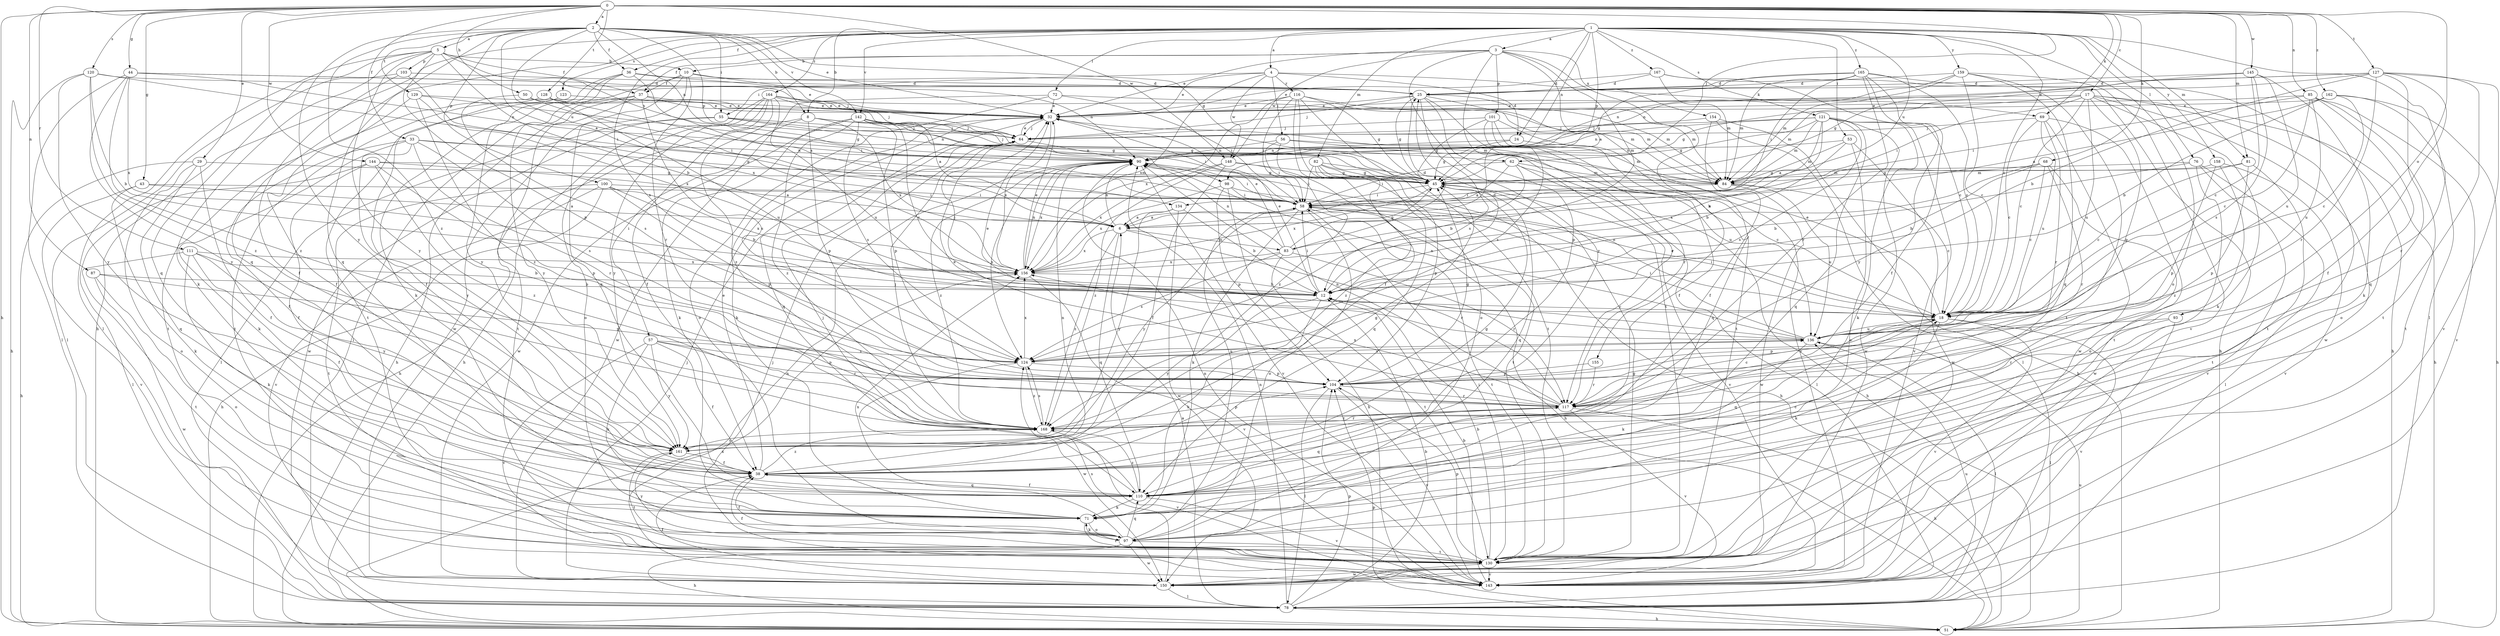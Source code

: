 strict digraph  {
0;
1;
2;
3;
4;
5;
6;
8;
10;
12;
17;
18;
24;
25;
29;
32;
33;
36;
37;
38;
43;
44;
45;
50;
51;
53;
55;
56;
57;
58;
62;
64;
68;
69;
71;
72;
76;
78;
81;
82;
83;
84;
85;
87;
90;
93;
97;
98;
100;
101;
103;
104;
110;
111;
116;
117;
120;
121;
123;
124;
127;
128;
129;
130;
134;
136;
142;
143;
144;
145;
148;
150;
154;
155;
156;
158;
159;
161;
162;
164;
165;
167;
168;
0 -> 2  [label=a];
0 -> 17  [label=c];
0 -> 29  [label=e];
0 -> 33  [label=f];
0 -> 43  [label=g];
0 -> 44  [label=g];
0 -> 50  [label=h];
0 -> 51  [label=h];
0 -> 62  [label=j];
0 -> 68  [label=k];
0 -> 69  [label=k];
0 -> 81  [label=m];
0 -> 85  [label=n];
0 -> 87  [label=n];
0 -> 93  [label=o];
0 -> 111  [label=r];
0 -> 120  [label=s];
0 -> 127  [label=t];
0 -> 128  [label=t];
0 -> 144  [label=w];
0 -> 145  [label=w];
0 -> 148  [label=w];
0 -> 162  [label=z];
1 -> 3  [label=a];
1 -> 4  [label=a];
1 -> 8  [label=b];
1 -> 18  [label=c];
1 -> 24  [label=d];
1 -> 36  [label=f];
1 -> 51  [label=h];
1 -> 53  [label=i];
1 -> 72  [label=l];
1 -> 76  [label=l];
1 -> 78  [label=l];
1 -> 81  [label=m];
1 -> 82  [label=m];
1 -> 90  [label=n];
1 -> 97  [label=o];
1 -> 98  [label=p];
1 -> 110  [label=q];
1 -> 121  [label=s];
1 -> 123  [label=s];
1 -> 124  [label=s];
1 -> 134  [label=u];
1 -> 142  [label=v];
1 -> 158  [label=y];
1 -> 159  [label=y];
1 -> 164  [label=z];
1 -> 165  [label=z];
1 -> 167  [label=z];
2 -> 5  [label=a];
2 -> 6  [label=a];
2 -> 8  [label=b];
2 -> 32  [label=e];
2 -> 36  [label=f];
2 -> 45  [label=g];
2 -> 55  [label=i];
2 -> 90  [label=n];
2 -> 98  [label=p];
2 -> 100  [label=p];
2 -> 110  [label=q];
2 -> 129  [label=t];
2 -> 134  [label=u];
2 -> 142  [label=v];
2 -> 161  [label=y];
2 -> 168  [label=z];
3 -> 6  [label=a];
3 -> 10  [label=b];
3 -> 32  [label=e];
3 -> 37  [label=f];
3 -> 83  [label=m];
3 -> 101  [label=p];
3 -> 130  [label=t];
3 -> 148  [label=w];
3 -> 154  [label=x];
3 -> 155  [label=x];
3 -> 161  [label=y];
4 -> 24  [label=d];
4 -> 32  [label=e];
4 -> 55  [label=i];
4 -> 56  [label=i];
4 -> 69  [label=k];
4 -> 116  [label=r];
4 -> 148  [label=w];
4 -> 156  [label=x];
5 -> 10  [label=b];
5 -> 12  [label=b];
5 -> 37  [label=f];
5 -> 71  [label=k];
5 -> 78  [label=l];
5 -> 90  [label=n];
5 -> 103  [label=p];
5 -> 104  [label=p];
5 -> 110  [label=q];
5 -> 161  [label=y];
6 -> 83  [label=m];
6 -> 90  [label=n];
6 -> 110  [label=q];
6 -> 117  [label=r];
6 -> 156  [label=x];
6 -> 168  [label=z];
8 -> 51  [label=h];
8 -> 57  [label=i];
8 -> 58  [label=i];
8 -> 62  [label=j];
8 -> 64  [label=j];
8 -> 104  [label=p];
8 -> 156  [label=x];
10 -> 25  [label=d];
10 -> 37  [label=f];
10 -> 78  [label=l];
10 -> 90  [label=n];
10 -> 110  [label=q];
10 -> 117  [label=r];
10 -> 150  [label=w];
12 -> 18  [label=c];
12 -> 25  [label=d];
12 -> 32  [label=e];
12 -> 58  [label=i];
12 -> 64  [label=j];
12 -> 71  [label=k];
12 -> 161  [label=y];
17 -> 18  [label=c];
17 -> 32  [label=e];
17 -> 45  [label=g];
17 -> 51  [label=h];
17 -> 58  [label=i];
17 -> 71  [label=k];
17 -> 84  [label=m];
17 -> 104  [label=p];
17 -> 130  [label=t];
17 -> 136  [label=u];
17 -> 150  [label=w];
18 -> 32  [label=e];
18 -> 58  [label=i];
18 -> 71  [label=k];
18 -> 78  [label=l];
18 -> 90  [label=n];
18 -> 104  [label=p];
18 -> 110  [label=q];
18 -> 136  [label=u];
18 -> 143  [label=v];
24 -> 45  [label=g];
24 -> 90  [label=n];
24 -> 110  [label=q];
25 -> 32  [label=e];
25 -> 45  [label=g];
25 -> 64  [label=j];
25 -> 84  [label=m];
25 -> 104  [label=p];
25 -> 117  [label=r];
25 -> 124  [label=s];
25 -> 130  [label=t];
29 -> 38  [label=f];
29 -> 45  [label=g];
29 -> 51  [label=h];
29 -> 97  [label=o];
29 -> 110  [label=q];
32 -> 64  [label=j];
32 -> 71  [label=k];
32 -> 110  [label=q];
32 -> 156  [label=x];
33 -> 38  [label=f];
33 -> 45  [label=g];
33 -> 71  [label=k];
33 -> 90  [label=n];
33 -> 117  [label=r];
33 -> 124  [label=s];
33 -> 161  [label=y];
36 -> 6  [label=a];
36 -> 25  [label=d];
36 -> 32  [label=e];
36 -> 71  [label=k];
36 -> 130  [label=t];
36 -> 161  [label=y];
37 -> 6  [label=a];
37 -> 32  [label=e];
37 -> 51  [label=h];
37 -> 124  [label=s];
37 -> 130  [label=t];
37 -> 161  [label=y];
38 -> 32  [label=e];
38 -> 45  [label=g];
38 -> 90  [label=n];
38 -> 110  [label=q];
38 -> 168  [label=z];
43 -> 6  [label=a];
43 -> 58  [label=i];
43 -> 71  [label=k];
43 -> 143  [label=v];
44 -> 25  [label=d];
44 -> 64  [label=j];
44 -> 78  [label=l];
44 -> 90  [label=n];
44 -> 156  [label=x];
44 -> 161  [label=y];
44 -> 168  [label=z];
45 -> 58  [label=i];
45 -> 110  [label=q];
45 -> 143  [label=v];
45 -> 156  [label=x];
50 -> 32  [label=e];
50 -> 58  [label=i];
50 -> 124  [label=s];
51 -> 104  [label=p];
51 -> 136  [label=u];
51 -> 156  [label=x];
53 -> 12  [label=b];
53 -> 84  [label=m];
53 -> 90  [label=n];
53 -> 97  [label=o];
53 -> 150  [label=w];
55 -> 45  [label=g];
55 -> 64  [label=j];
55 -> 78  [label=l];
55 -> 90  [label=n];
55 -> 150  [label=w];
56 -> 58  [label=i];
56 -> 84  [label=m];
56 -> 90  [label=n];
56 -> 136  [label=u];
56 -> 168  [label=z];
57 -> 38  [label=f];
57 -> 71  [label=k];
57 -> 104  [label=p];
57 -> 117  [label=r];
57 -> 124  [label=s];
57 -> 143  [label=v];
57 -> 161  [label=y];
58 -> 6  [label=a];
58 -> 51  [label=h];
58 -> 71  [label=k];
58 -> 97  [label=o];
58 -> 130  [label=t];
58 -> 161  [label=y];
62 -> 6  [label=a];
62 -> 12  [label=b];
62 -> 51  [label=h];
62 -> 58  [label=i];
62 -> 78  [label=l];
62 -> 84  [label=m];
64 -> 32  [label=e];
64 -> 90  [label=n];
68 -> 12  [label=b];
68 -> 18  [label=c];
68 -> 84  [label=m];
68 -> 117  [label=r];
68 -> 156  [label=x];
68 -> 168  [label=z];
69 -> 18  [label=c];
69 -> 64  [label=j];
69 -> 117  [label=r];
69 -> 130  [label=t];
69 -> 136  [label=u];
69 -> 150  [label=w];
71 -> 97  [label=o];
71 -> 130  [label=t];
72 -> 32  [label=e];
72 -> 58  [label=i];
72 -> 84  [label=m];
72 -> 97  [label=o];
72 -> 150  [label=w];
76 -> 12  [label=b];
76 -> 45  [label=g];
76 -> 78  [label=l];
76 -> 143  [label=v];
76 -> 150  [label=w];
78 -> 6  [label=a];
78 -> 12  [label=b];
78 -> 51  [label=h];
78 -> 90  [label=n];
78 -> 104  [label=p];
78 -> 136  [label=u];
81 -> 18  [label=c];
81 -> 84  [label=m];
81 -> 104  [label=p];
81 -> 130  [label=t];
82 -> 18  [label=c];
82 -> 45  [label=g];
82 -> 51  [label=h];
82 -> 58  [label=i];
82 -> 104  [label=p];
82 -> 110  [label=q];
82 -> 168  [label=z];
83 -> 25  [label=d];
83 -> 32  [label=e];
83 -> 45  [label=g];
83 -> 90  [label=n];
83 -> 117  [label=r];
83 -> 124  [label=s];
83 -> 130  [label=t];
83 -> 156  [label=x];
84 -> 18  [label=c];
84 -> 58  [label=i];
84 -> 136  [label=u];
84 -> 150  [label=w];
85 -> 18  [label=c];
85 -> 32  [label=e];
85 -> 58  [label=i];
85 -> 97  [label=o];
85 -> 130  [label=t];
85 -> 136  [label=u];
85 -> 143  [label=v];
87 -> 12  [label=b];
87 -> 97  [label=o];
87 -> 104  [label=p];
87 -> 150  [label=w];
90 -> 45  [label=g];
90 -> 58  [label=i];
90 -> 124  [label=s];
90 -> 143  [label=v];
90 -> 156  [label=x];
90 -> 168  [label=z];
93 -> 117  [label=r];
93 -> 136  [label=u];
93 -> 143  [label=v];
97 -> 38  [label=f];
97 -> 51  [label=h];
97 -> 58  [label=i];
97 -> 71  [label=k];
97 -> 110  [label=q];
97 -> 130  [label=t];
97 -> 150  [label=w];
97 -> 156  [label=x];
97 -> 161  [label=y];
98 -> 18  [label=c];
98 -> 51  [label=h];
98 -> 58  [label=i];
98 -> 104  [label=p];
98 -> 156  [label=x];
100 -> 12  [label=b];
100 -> 51  [label=h];
100 -> 58  [label=i];
100 -> 104  [label=p];
100 -> 130  [label=t];
100 -> 143  [label=v];
100 -> 156  [label=x];
101 -> 38  [label=f];
101 -> 45  [label=g];
101 -> 64  [label=j];
101 -> 117  [label=r];
101 -> 124  [label=s];
101 -> 143  [label=v];
103 -> 25  [label=d];
103 -> 38  [label=f];
103 -> 78  [label=l];
103 -> 156  [label=x];
104 -> 45  [label=g];
104 -> 78  [label=l];
104 -> 117  [label=r];
104 -> 143  [label=v];
110 -> 18  [label=c];
110 -> 38  [label=f];
110 -> 64  [label=j];
110 -> 71  [label=k];
110 -> 143  [label=v];
110 -> 168  [label=z];
111 -> 12  [label=b];
111 -> 38  [label=f];
111 -> 71  [label=k];
111 -> 130  [label=t];
111 -> 156  [label=x];
111 -> 161  [label=y];
116 -> 32  [label=e];
116 -> 38  [label=f];
116 -> 45  [label=g];
116 -> 58  [label=i];
116 -> 84  [label=m];
116 -> 97  [label=o];
116 -> 130  [label=t];
116 -> 156  [label=x];
117 -> 18  [label=c];
117 -> 32  [label=e];
117 -> 51  [label=h];
117 -> 90  [label=n];
117 -> 110  [label=q];
117 -> 143  [label=v];
117 -> 156  [label=x];
117 -> 168  [label=z];
120 -> 12  [label=b];
120 -> 25  [label=d];
120 -> 51  [label=h];
120 -> 58  [label=i];
120 -> 161  [label=y];
120 -> 168  [label=z];
121 -> 6  [label=a];
121 -> 12  [label=b];
121 -> 45  [label=g];
121 -> 64  [label=j];
121 -> 71  [label=k];
121 -> 84  [label=m];
121 -> 90  [label=n];
121 -> 110  [label=q];
121 -> 124  [label=s];
121 -> 143  [label=v];
121 -> 150  [label=w];
123 -> 32  [label=e];
123 -> 38  [label=f];
123 -> 130  [label=t];
124 -> 104  [label=p];
124 -> 136  [label=u];
124 -> 150  [label=w];
124 -> 156  [label=x];
124 -> 168  [label=z];
127 -> 12  [label=b];
127 -> 25  [label=d];
127 -> 32  [label=e];
127 -> 38  [label=f];
127 -> 45  [label=g];
127 -> 110  [label=q];
127 -> 117  [label=r];
127 -> 130  [label=t];
127 -> 143  [label=v];
128 -> 32  [label=e];
128 -> 58  [label=i];
128 -> 130  [label=t];
128 -> 136  [label=u];
129 -> 32  [label=e];
129 -> 38  [label=f];
129 -> 45  [label=g];
129 -> 156  [label=x];
129 -> 168  [label=z];
130 -> 12  [label=b];
130 -> 38  [label=f];
130 -> 45  [label=g];
130 -> 58  [label=i];
130 -> 104  [label=p];
130 -> 143  [label=v];
130 -> 150  [label=w];
134 -> 6  [label=a];
134 -> 12  [label=b];
134 -> 150  [label=w];
134 -> 161  [label=y];
136 -> 32  [label=e];
136 -> 58  [label=i];
136 -> 71  [label=k];
136 -> 78  [label=l];
136 -> 90  [label=n];
136 -> 124  [label=s];
142 -> 18  [label=c];
142 -> 45  [label=g];
142 -> 64  [label=j];
142 -> 71  [label=k];
142 -> 84  [label=m];
142 -> 104  [label=p];
142 -> 124  [label=s];
142 -> 150  [label=w];
142 -> 168  [label=z];
143 -> 12  [label=b];
143 -> 64  [label=j];
143 -> 90  [label=n];
144 -> 6  [label=a];
144 -> 38  [label=f];
144 -> 78  [label=l];
144 -> 84  [label=m];
144 -> 104  [label=p];
144 -> 168  [label=z];
145 -> 18  [label=c];
145 -> 25  [label=d];
145 -> 71  [label=k];
145 -> 90  [label=n];
145 -> 124  [label=s];
145 -> 136  [label=u];
148 -> 38  [label=f];
148 -> 45  [label=g];
148 -> 130  [label=t];
148 -> 156  [label=x];
148 -> 168  [label=z];
150 -> 38  [label=f];
150 -> 64  [label=j];
150 -> 78  [label=l];
150 -> 90  [label=n];
150 -> 124  [label=s];
154 -> 38  [label=f];
154 -> 51  [label=h];
154 -> 64  [label=j];
154 -> 78  [label=l];
155 -> 104  [label=p];
155 -> 117  [label=r];
156 -> 12  [label=b];
156 -> 32  [label=e];
156 -> 90  [label=n];
156 -> 143  [label=v];
158 -> 45  [label=g];
158 -> 97  [label=o];
158 -> 104  [label=p];
158 -> 143  [label=v];
159 -> 18  [label=c];
159 -> 25  [label=d];
159 -> 84  [label=m];
159 -> 90  [label=n];
159 -> 110  [label=q];
159 -> 130  [label=t];
159 -> 143  [label=v];
161 -> 38  [label=f];
161 -> 45  [label=g];
161 -> 130  [label=t];
162 -> 6  [label=a];
162 -> 12  [label=b];
162 -> 18  [label=c];
162 -> 32  [label=e];
162 -> 51  [label=h];
162 -> 117  [label=r];
164 -> 32  [label=e];
164 -> 38  [label=f];
164 -> 51  [label=h];
164 -> 64  [label=j];
164 -> 84  [label=m];
164 -> 97  [label=o];
164 -> 136  [label=u];
164 -> 161  [label=y];
164 -> 168  [label=z];
165 -> 18  [label=c];
165 -> 25  [label=d];
165 -> 38  [label=f];
165 -> 45  [label=g];
165 -> 51  [label=h];
165 -> 58  [label=i];
165 -> 84  [label=m];
165 -> 117  [label=r];
165 -> 161  [label=y];
167 -> 18  [label=c];
167 -> 25  [label=d];
167 -> 32  [label=e];
167 -> 51  [label=h];
167 -> 84  [label=m];
168 -> 64  [label=j];
168 -> 104  [label=p];
168 -> 117  [label=r];
168 -> 124  [label=s];
168 -> 143  [label=v];
168 -> 161  [label=y];
}
